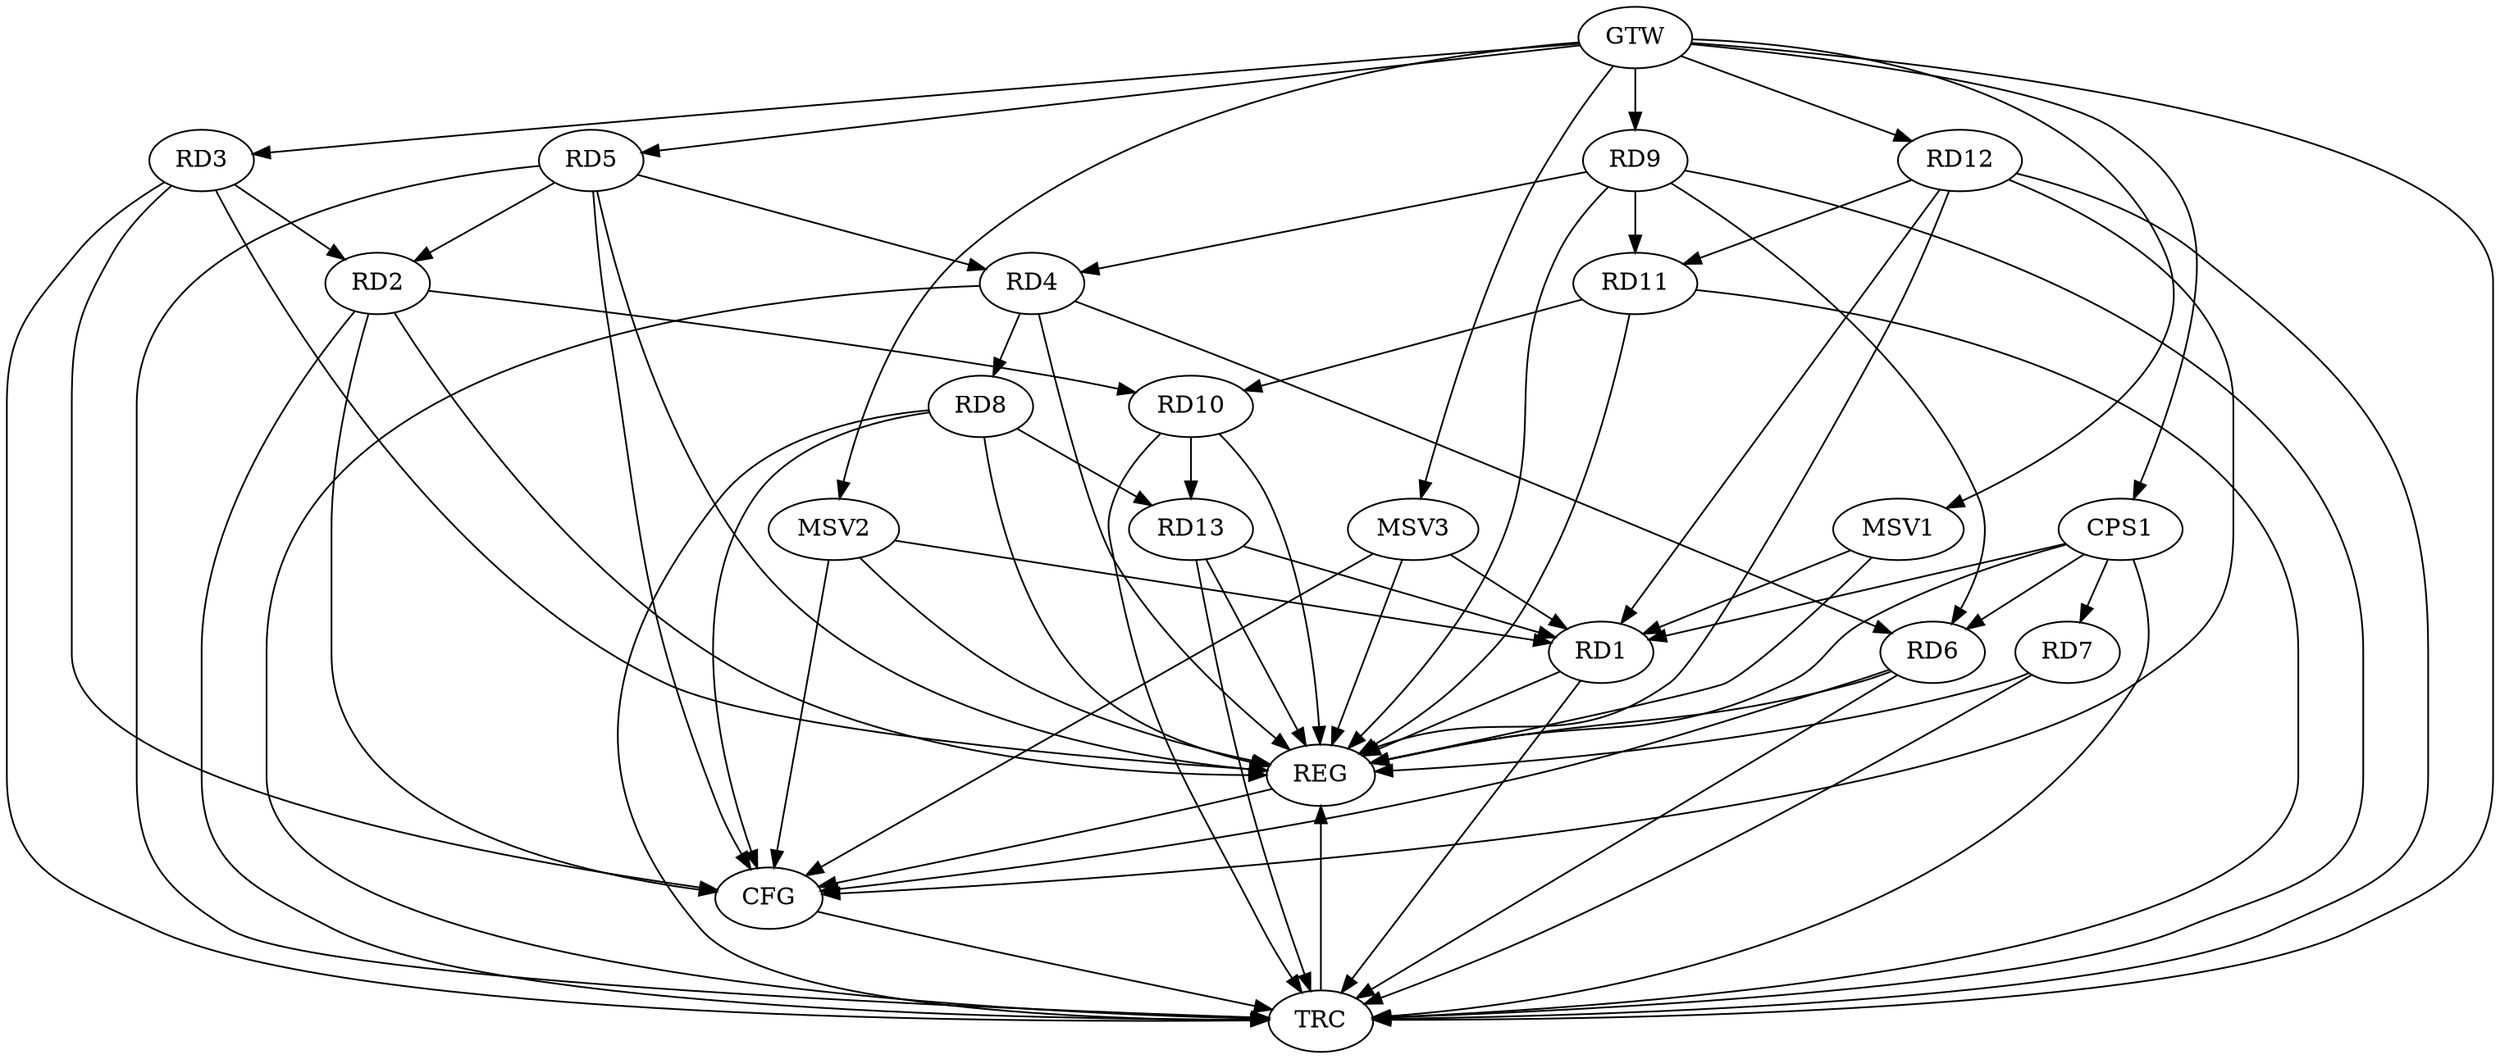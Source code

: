 strict digraph G {
  RD1 [ label="RD1" ];
  RD2 [ label="RD2" ];
  RD3 [ label="RD3" ];
  RD4 [ label="RD4" ];
  RD5 [ label="RD5" ];
  RD6 [ label="RD6" ];
  RD7 [ label="RD7" ];
  RD8 [ label="RD8" ];
  RD9 [ label="RD9" ];
  RD10 [ label="RD10" ];
  RD11 [ label="RD11" ];
  RD12 [ label="RD12" ];
  RD13 [ label="RD13" ];
  CPS1 [ label="CPS1" ];
  GTW [ label="GTW" ];
  REG [ label="REG" ];
  CFG [ label="CFG" ];
  TRC [ label="TRC" ];
  MSV1 [ label="MSV1" ];
  MSV2 [ label="MSV2" ];
  MSV3 [ label="MSV3" ];
  RD12 -> RD1;
  RD13 -> RD1;
  RD3 -> RD2;
  RD5 -> RD2;
  RD2 -> RD10;
  RD5 -> RD4;
  RD4 -> RD6;
  RD4 -> RD8;
  RD9 -> RD4;
  RD9 -> RD6;
  RD8 -> RD13;
  RD9 -> RD11;
  RD11 -> RD10;
  RD10 -> RD13;
  RD12 -> RD11;
  CPS1 -> RD1;
  CPS1 -> RD6;
  CPS1 -> RD7;
  GTW -> RD3;
  GTW -> RD5;
  GTW -> RD9;
  GTW -> RD12;
  GTW -> CPS1;
  RD1 -> REG;
  RD2 -> REG;
  RD3 -> REG;
  RD4 -> REG;
  RD5 -> REG;
  RD6 -> REG;
  RD7 -> REG;
  RD8 -> REG;
  RD9 -> REG;
  RD10 -> REG;
  RD11 -> REG;
  RD12 -> REG;
  RD13 -> REG;
  CPS1 -> REG;
  RD6 -> CFG;
  RD3 -> CFG;
  RD2 -> CFG;
  RD5 -> CFG;
  RD8 -> CFG;
  RD12 -> CFG;
  REG -> CFG;
  RD1 -> TRC;
  RD2 -> TRC;
  RD3 -> TRC;
  RD4 -> TRC;
  RD5 -> TRC;
  RD6 -> TRC;
  RD7 -> TRC;
  RD8 -> TRC;
  RD9 -> TRC;
  RD10 -> TRC;
  RD11 -> TRC;
  RD12 -> TRC;
  RD13 -> TRC;
  CPS1 -> TRC;
  GTW -> TRC;
  CFG -> TRC;
  TRC -> REG;
  MSV1 -> RD1;
  GTW -> MSV1;
  MSV1 -> REG;
  MSV2 -> RD1;
  GTW -> MSV2;
  MSV2 -> REG;
  MSV2 -> CFG;
  MSV3 -> RD1;
  GTW -> MSV3;
  MSV3 -> REG;
  MSV3 -> CFG;
}
